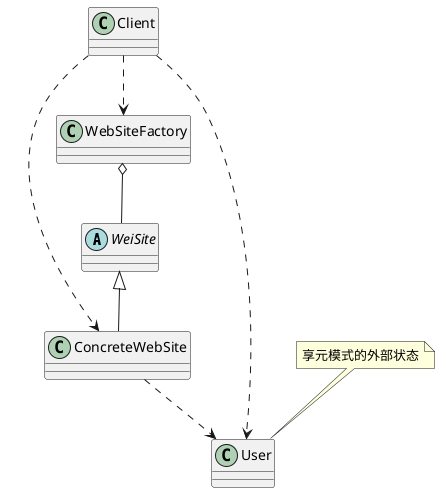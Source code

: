 @startuml
abstract class WeiSite
class ConcreteWebSite
class WebSiteFactory
class Client
class User

WeiSite <|-- ConcreteWebSite
WebSiteFactory o-- WeiSite
Client ..> WebSiteFactory
Client ..> ConcreteWebSite
Client ..> User
ConcreteWebSite ..> User

note top of User: 享元模式的外部状态
@enduml